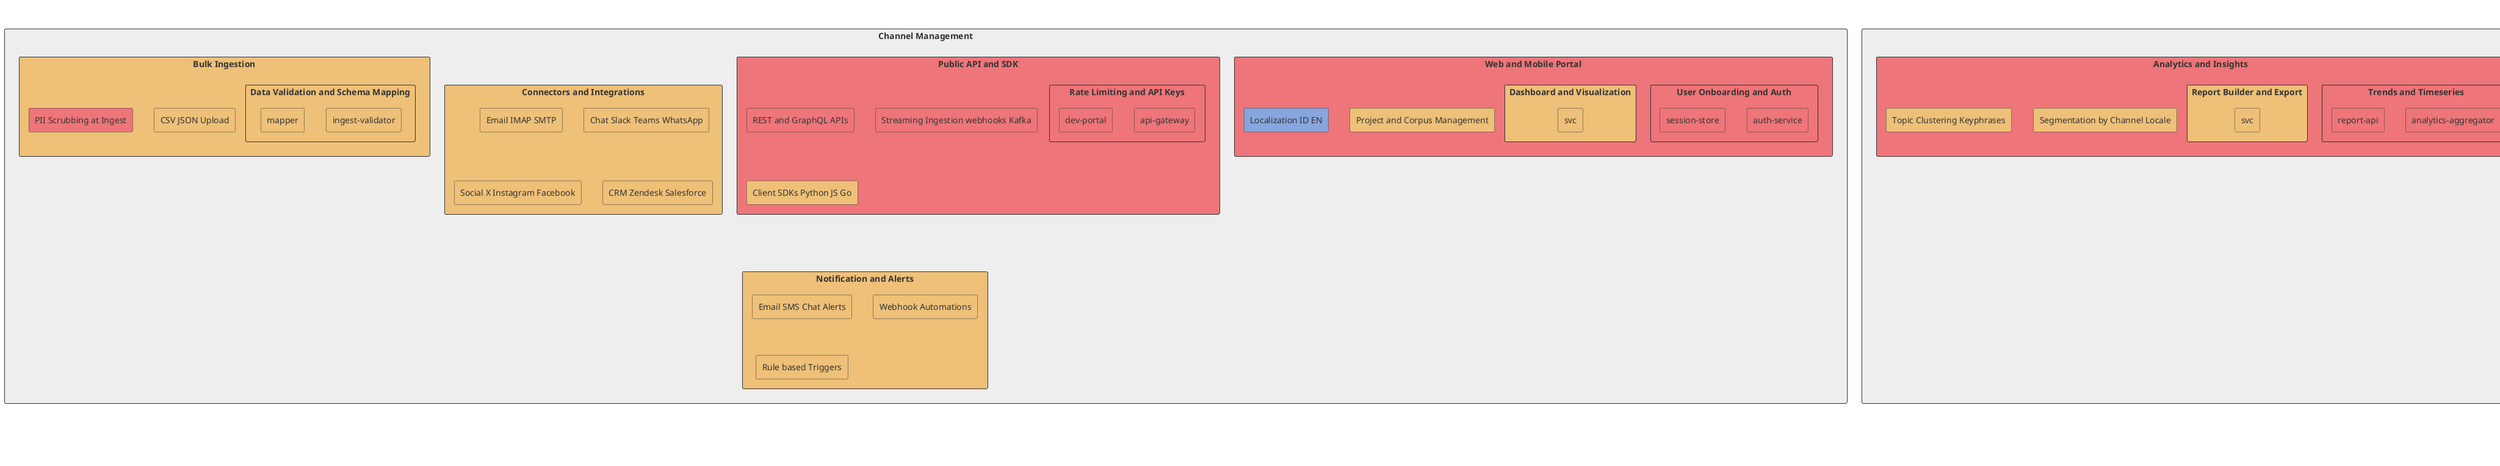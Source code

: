 @startuml bcm
title Business Capability Map - Pendeteksi Mood Tulisan

skinparam handwritten false
skinparam rectangle {
  BorderColor #333333
  FontColor #333333
  BackgroundColor #EEEEEE
  ArrowColor #333333
}

legend right
- High Strategic Impact: #ee7579ff
- Medium Strategic Impact: #eec078ff
- Low Strategic Impact: #86a6ddff
endlegend

' ===================== CHANNEL MANAGEMENT =====================
rectangle "Channel Management" as CHM {
  rectangle "Web and Mobile Portal" as CH_01 #ee7579ff {
    rectangle "User Onboarding and Auth" as CH_01_1 #ee7579ff {
      rectangle "auth-service" as CH_01_1_auth_service #ee7579ff
      rectangle "session-store" as CH_01_1_session_store #ee7579ff
    }
    rectangle "Project and Corpus Management" as CH_01_2 #eec078ff
    rectangle "Dashboard and Visualization" as CH_01_3 #eec078ff {
      rectangle "svc" as CH_01_3_svc #eec078ff
    }
    rectangle "Localization ID EN" as CH_01_4 #86a6ddff
  }
  rectangle "Public API and SDK" as CH_02 #ee7579ff {
    rectangle "REST and GraphQL APIs" as CH_02_1 #ee7579ff
    rectangle "Streaming Ingestion webhooks Kafka" as CH_02_2 #ee7579ff
    rectangle "Client SDKs Python JS Go" as CH_02_3 #eec078ff
    rectangle "Rate Limiting and API Keys" as CH_02_4 #ee7579ff {
      rectangle "api-gateway" as CH_02_4_api_gateway #ee7579ff
      rectangle "dev-portal" as CH_02_4_dev_portal #ee7579ff
    }
  }
  rectangle "Connectors and Integrations" as CH_03 #eec078ff {
    rectangle "Email IMAP SMTP" as CH_03_1 #eec078ff
    rectangle "Chat Slack Teams WhatsApp" as CH_03_2 #eec078ff
    rectangle "Social X Instagram Facebook" as CH_03_3 #eec078ff
    rectangle "CRM Zendesk Salesforce" as CH_03_4 #eec078ff
  }
  rectangle "Bulk Ingestion" as CH_04 #eec078ff {
    rectangle "CSV JSON Upload" as CH_04_1 #eec078ff
    rectangle "Data Validation and Schema Mapping" as CH_04_2 #eec078ff {
      rectangle "ingest-validator" as CH_04_2_ingest_validator #eec078ff
      rectangle "mapper" as CH_04_2_mapper #eec078ff
    }
    rectangle "PII Scrubbing at Ingest" as CH_04_3 #ee7579ff
  }
  rectangle "Notification and Alerts" as CH_05 #eec078ff {
    rectangle "Email SMS Chat Alerts" as CH_05_1 #eec078ff
    rectangle "Webhook Automations" as CH_05_2 #eec078ff
    rectangle "Rule based Triggers" as CH_05_3 #eec078ff
  }
}

' ===================== SERVICE DELIVERY =====================
rectangle "Service Delivery" as SD {
  rectangle "Text Preprocessing and Language" as SD_01 #ee7579ff {
    rectangle "Language Detection" as SD_01_1 #eec078ff
    rectangle "Normalization and Tokenization" as SD_01_2 #ee7579ff {
      rectangle "preprocess-worker" as SD_01_2_preprocess_worker #ee7579ff
      rectangle "tokenizer" as SD_01_2_tokenizer #ee7579ff
    }
    rectangle "PII Redaction" as SD_01_3 #ee7579ff
    rectangle "Translation" as SD_01_4 #86a6ddff
  }
  rectangle "Mood Classification Engine" as SD_02 #ee7579ff {
    rectangle "Taxonomy Management emotion labels" as SD_02_1 #ee7579ff
    rectangle "Multi label Classifier" as SD_02_2 #ee7579ff {
      rectangle "svc" as SD_02_2_svc #ee7579ff
    }
    rectangle "Confidence Calibration" as SD_02_3 #eec078ff
    rectangle "Sarcasm Irony Detector" as SD_02_4 #eec078ff
    rectangle "Toxicity Abuse Classifier" as SD_02_5 #eec078ff
  }
  rectangle "Model Orchestration and Inference" as SD_03 #ee7579ff {
    rectangle "Routing small model vs LLM fallback" as SD_03_1 #ee7579ff
    rectangle "Batch and Realtime Serving" as SD_03_2 #ee7579ff {
      rectangle "realtime-inference" as SD_03_2_realtime_inference #ee7579ff
      rectangle "batch-inference" as SD_03_2_batch_inference #ee7579ff
    }
    rectangle "Low latency Caching" as SD_03_3 #eec078ff
  }
  rectangle "Analytics and Insights" as SD_04 #ee7579ff {
    rectangle "Trends and Timeseries" as SD_04_1 #ee7579ff {
      rectangle "analytics-aggregator" as SD_04_1_analytics_aggregator #ee7579ff
      rectangle "report-api" as SD_04_1_report_api #ee7579ff
    }
    rectangle "Segmentation by Channel Locale" as SD_04_2 #eec078ff
    rectangle "Topic Clustering Keyphrases" as SD_04_3 #eec078ff
    rectangle "Report Builder and Export" as SD_04_4 #eec078ff {
      rectangle "svc" as SD_04_4_svc #eec078ff
    }
  }
  rectangle "Human in the loop and Labeling" as SD_05 #eec078ff {
    rectangle "Annotation UI" as SD_05_1 #eec078ff
    rectangle "Active Learning and Review Queues" as SD_05_2 #eec078ff {
      rectangle "al-strategy" as SD_05_2_al_strategy #eec078ff
      rectangle "label-ui" as SD_05_2_label_ui #eec078ff
    }
    rectangle "Quality Metrics IAA precision recall" as SD_05_3 #eec078ff
    rectangle "Model Feedback Loop" as SD_05_4 #eec078ff
  }
  rectangle "Automation and Actions" as SD_06 #eec078ff {
    rectangle "Rules Engine if then" as SD_06_1 #eec078ff
    rectangle "Integration Actions CRM ticket tag" as SD_06_2 #eec078ff
    rectangle "A B Test of Responses" as SD_06_3 #86a6ddff
  }
}

' ===================== ORG SUPPORT =====================
rectangle "Org Support" as OS {
  rectangle "Customer Management and CRM" as OS_01 #eec078ff {
    rectangle "Account and Tenant Management" as OS_01_1 #eec078ff {
      rectangle "svc" as OS_01_1_svc #eec078ff
    }
    rectangle "Support and SLA Management" as OS_01_2 #ee7579ff {
      rectangle "svc" as OS_01_2_svc #ee7579ff
    }
    rectangle "Usage Analytics" as OS_01_3 #eec078ff
  }
  rectangle "Billing and Monetization" as OS_02 #ee7579ff {
    rectangle "Subscription Plans" as OS_02_1 #ee7579ff
    rectangle "Invoicing and Taxes" as OS_02_2 #ee7579ff {
      rectangle "billing-service" as OS_02_2_billing_service #ee7579ff
      rectangle "recon-job" as OS_02_2_recon_job #ee7579ff
    }
    rectangle "Payments and Reconciliation" as OS_02_3 #ee7579ff {
      rectangle "billing-service" as OS_02_3_billing_service #ee7579ff
      rectangle "recon-job" as OS_02_3_recon_job #ee7579ff
    }
  }
  rectangle "Sales and Partnerships" as OS_03 #eec078ff {
    rectangle "Lead Management" as OS_03_1 #eec078ff
    rectangle "Partner Program" as OS_03_2 #eec078ff
    rectangle "RFP Bid Support" as OS_03_3 #eec078ff
  }
  rectangle "Legal Risk and Compliance" as OS_04 #ee7579ff {
    rectangle "Privacy GDPR UU PDP" as OS_04_1 #ee7579ff
    rectangle "Data Processing Agreements" as OS_04_2 #ee7579ff
    rectangle "Model Explainability Docs" as OS_04_3 #eec078ff
    rectangle "AI Use Policy and Ethics Review" as OS_04_4 #ee7579ff {
      rectangle "svc" as OS_04_4_svc #ee7579ff
    }
  }
  rectangle "HR and Training" as OS_05 #86a6ddff {
    rectangle "Hiring and Onboarding" as OS_05_1 #86a6ddff {
      rectangle "svc" as OS_05_1_svc #86a6ddff
    }
    rectangle "Role based Training" as OS_05_2 #86a6ddff
    rectangle "Performance and OKRs" as OS_05_3 #86a6ddff {
      rectangle "svc" as OS_05_3_svc #86a6ddff
    }
  }
  rectangle "Operations and SRE" as OS_06 #ee7579ff {
    rectangle "Incident Management" as OS_06_1 #ee7579ff
    rectangle "Capacity Planning" as OS_06_2 #eec078ff
    rectangle "Business Continuity DR" as OS_06_3 #ee7579ff {
      rectangle "dr-controller" as OS_06_3_dr_controller #ee7579ff
    }
  }
}

' ===================== ENABLERS =====================
rectangle "Enablers" as EN {
  rectangle "Data Platform" as EN_01 #ee7579ff {
    rectangle "Data Lake and Warehouse" as EN_01_1 #ee7579ff {
      rectangle "svc" as EN_01_1_svc #ee7579ff
    }
    rectangle "Feature Store" as EN_01_2 #ee7579ff {
      rectangle "feature-registry" as EN_01_2_feature_registry #ee7579ff
      rectangle "feature-serving" as EN_01_2_feature_serving #ee7579ff
    }
    rectangle "Metadata and Catalog" as EN_01_3 #eec078ff {
      rectangle "svc" as EN_01_3_svc #eec078ff
    }
    rectangle "Data Quality and Lineage" as EN_01_4 #ee7579ff {
      rectangle "dq-engine" as EN_01_4_dq_engine #ee7579ff
      rectangle "lineage-tracker" as EN_01_4_lineage_tracker #ee7579ff
    }
  }
  rectangle "ML Platform and MLOps" as EN_02 #ee7579ff {
    rectangle "Experiment Tracking and Registry" as EN_02_1 #eec078ff {
      rectangle "svc" as EN_02_1_svc #eec078ff
    }
    rectangle "CI CD for Models" as EN_02_2 #ee7579ff
    rectangle "Model Monitoring drift bias" as EN_02_3 #ee7579ff {
      rectangle "monitor-agent" as EN_02_3_monitor_agent #ee7579ff
      rectangle "alerting" as EN_02_3_alerting #ee7579ff
    }
    rectangle "A B Testing and Shadow Deploy" as EN_02_4 #eec078ff {
      rectangle "svc" as EN_02_4_svc #eec078ff
    }
  }
  rectangle "App Platform and DevOps" as EN_03 #ee7579ff {
    rectangle "Container Platform and Orchestration" as EN_03_1 #ee7579ff {
      rectangle "control-plane" as EN_03_1_control_plane #ee7579ff
      rectangle "ingress" as EN_03_1_ingress #ee7579ff
    }
    rectangle "API Gateway and Service Mesh" as EN_03_2 #ee7579ff {
      rectangle "gateway" as EN_03_2_gateway #ee7579ff
      rectangle "mesh" as EN_03_2_mesh #ee7579ff
    }
    rectangle "Observability logs metrics traces" as EN_03_3 #ee7579ff
    rectangle "Release Mgmt and Blue Green" as EN_03_4 #eec078ff {
      rectangle "cd-controller" as EN_03_4_cd_controller #eec078ff
    }
  }
  rectangle "Security" as EN_04 #ee7579ff {
    rectangle "IAM and RBAC" as EN_04_1 #ee7579ff {
      rectangle "svc" as EN_04_1_svc #ee7579ff
    }
    rectangle "Secrets Mgmt and KMS" as EN_04_2 #ee7579ff {
      rectangle "vault" as EN_04_2_vault #ee7579ff
    }
    rectangle "Encryption at Rest and In Transit" as EN_04_3 #ee7579ff
    rectangle "Vulnerability Mgmt" as EN_04_4 #ee7579ff
  }
  rectangle "Data Governance" as EN_05 #ee7579ff {
    rectangle "Policy and Stewardship" as EN_05_1 #ee7579ff {
      rectangle "policy-registry" as EN_05_1_policy_registry #ee7579ff
    }
    rectangle "PII PHI Handling and DLP" as EN_05_2 #ee7579ff {
      rectangle "dlp-service" as EN_05_2_dlp_service #ee7579ff
    }
    rectangle "Consent Management" as EN_05_3 #ee7579ff
    rectangle "Audit and Reporting" as EN_05_4 #ee7579ff {
      rectangle "audit-collector" as EN_05_4_audit_collector #ee7579ff
      rectangle "reporting" as EN_05_4_reporting #ee7579ff
    }
  }
  rectangle "QA and Testing" as EN_06 #eec078ff {
    rectangle "Automated Testing unit e2e" as EN_06_1 #eec078ff
    rectangle "Data and Model Validation" as EN_06_2 #ee7579ff {
      rectangle "svc" as EN_06_2_svc #ee7579ff
    }
    rectangle "Load and Latency Testing" as EN_06_3 #eec078ff {
      rectangle "svc" as EN_06_3_svc #eec078ff
    }
  }
}
@enduml

